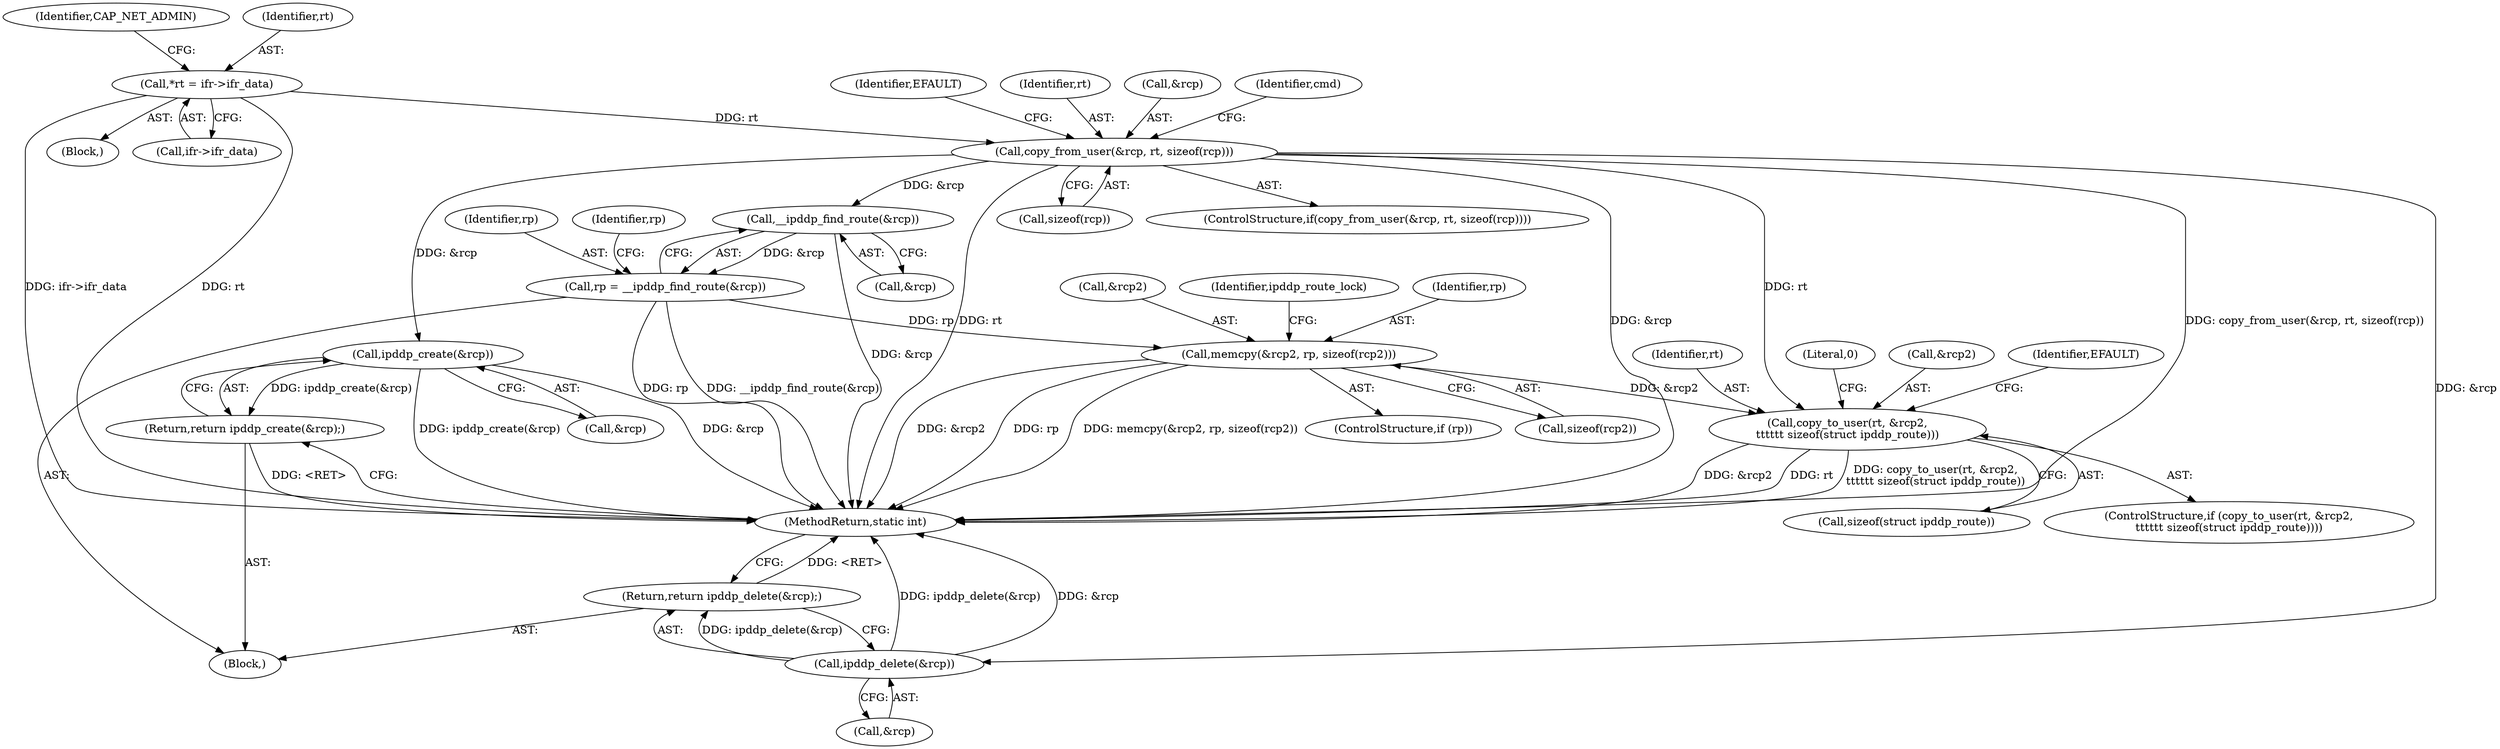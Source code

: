 digraph "1_linux_9824dfae5741275473a23a7ed5756c7b6efacc9d@API" {
"1000122" [label="(Call,copy_from_user(&rcp, rt, sizeof(rcp)))"];
"1000106" [label="(Call,*rt = ifr->ifr_data)"];
"1000136" [label="(Call,ipddp_create(&rcp))"];
"1000135" [label="(Return,return ipddp_create(&rcp);)"];
"1000145" [label="(Call,__ipddp_find_route(&rcp))"];
"1000143" [label="(Call,rp = __ipddp_find_route(&rcp))"];
"1000150" [label="(Call,memcpy(&rcp2, rp, sizeof(rcp2)))"];
"1000163" [label="(Call,copy_to_user(rt, &rcp2,\n\t\t\t\t\t\t sizeof(struct ipddp_route)))"];
"1000180" [label="(Call,ipddp_delete(&rcp))"];
"1000179" [label="(Return,return ipddp_delete(&rcp);)"];
"1000108" [label="(Call,ifr->ifr_data)"];
"1000130" [label="(Identifier,EFAULT)"];
"1000117" [label="(Identifier,CAP_NET_ADMIN)"];
"1000125" [label="(Identifier,rt)"];
"1000106" [label="(Call,*rt = ifr->ifr_data)"];
"1000145" [label="(Call,__ipddp_find_route(&rcp))"];
"1000179" [label="(Return,return ipddp_delete(&rcp);)"];
"1000163" [label="(Call,copy_to_user(rt, &rcp2,\n\t\t\t\t\t\t sizeof(struct ipddp_route)))"];
"1000151" [label="(Call,&rcp2)"];
"1000136" [label="(Call,ipddp_create(&rcp))"];
"1000167" [label="(Call,sizeof(struct ipddp_route))"];
"1000180" [label="(Call,ipddp_delete(&rcp))"];
"1000144" [label="(Identifier,rp)"];
"1000133" [label="(Block,)"];
"1000135" [label="(Return,return ipddp_create(&rcp);)"];
"1000173" [label="(Literal,0)"];
"1000123" [label="(Call,&rcp)"];
"1000137" [label="(Call,&rcp)"];
"1000187" [label="(MethodReturn,static int)"];
"1000150" [label="(Call,memcpy(&rcp2, rp, sizeof(rcp2)))"];
"1000165" [label="(Call,&rcp2)"];
"1000149" [label="(Identifier,rp)"];
"1000158" [label="(Identifier,ipddp_route_lock)"];
"1000107" [label="(Identifier,rt)"];
"1000181" [label="(Call,&rcp)"];
"1000148" [label="(ControlStructure,if (rp))"];
"1000171" [label="(Identifier,EFAULT)"];
"1000122" [label="(Call,copy_from_user(&rcp, rt, sizeof(rcp)))"];
"1000154" [label="(Call,sizeof(rcp2))"];
"1000143" [label="(Call,rp = __ipddp_find_route(&rcp))"];
"1000162" [label="(ControlStructure,if (copy_to_user(rt, &rcp2,\n\t\t\t\t\t\t sizeof(struct ipddp_route))))"];
"1000164" [label="(Identifier,rt)"];
"1000126" [label="(Call,sizeof(rcp))"];
"1000104" [label="(Block,)"];
"1000132" [label="(Identifier,cmd)"];
"1000146" [label="(Call,&rcp)"];
"1000153" [label="(Identifier,rp)"];
"1000121" [label="(ControlStructure,if(copy_from_user(&rcp, rt, sizeof(rcp))))"];
"1000122" -> "1000121"  [label="AST: "];
"1000122" -> "1000126"  [label="CFG: "];
"1000123" -> "1000122"  [label="AST: "];
"1000125" -> "1000122"  [label="AST: "];
"1000126" -> "1000122"  [label="AST: "];
"1000130" -> "1000122"  [label="CFG: "];
"1000132" -> "1000122"  [label="CFG: "];
"1000122" -> "1000187"  [label="DDG: rt"];
"1000122" -> "1000187"  [label="DDG: &rcp"];
"1000122" -> "1000187"  [label="DDG: copy_from_user(&rcp, rt, sizeof(rcp))"];
"1000106" -> "1000122"  [label="DDG: rt"];
"1000122" -> "1000136"  [label="DDG: &rcp"];
"1000122" -> "1000145"  [label="DDG: &rcp"];
"1000122" -> "1000163"  [label="DDG: rt"];
"1000122" -> "1000180"  [label="DDG: &rcp"];
"1000106" -> "1000104"  [label="AST: "];
"1000106" -> "1000108"  [label="CFG: "];
"1000107" -> "1000106"  [label="AST: "];
"1000108" -> "1000106"  [label="AST: "];
"1000117" -> "1000106"  [label="CFG: "];
"1000106" -> "1000187"  [label="DDG: ifr->ifr_data"];
"1000106" -> "1000187"  [label="DDG: rt"];
"1000136" -> "1000135"  [label="AST: "];
"1000136" -> "1000137"  [label="CFG: "];
"1000137" -> "1000136"  [label="AST: "];
"1000135" -> "1000136"  [label="CFG: "];
"1000136" -> "1000187"  [label="DDG: ipddp_create(&rcp)"];
"1000136" -> "1000187"  [label="DDG: &rcp"];
"1000136" -> "1000135"  [label="DDG: ipddp_create(&rcp)"];
"1000135" -> "1000133"  [label="AST: "];
"1000187" -> "1000135"  [label="CFG: "];
"1000135" -> "1000187"  [label="DDG: <RET>"];
"1000145" -> "1000143"  [label="AST: "];
"1000145" -> "1000146"  [label="CFG: "];
"1000146" -> "1000145"  [label="AST: "];
"1000143" -> "1000145"  [label="CFG: "];
"1000145" -> "1000187"  [label="DDG: &rcp"];
"1000145" -> "1000143"  [label="DDG: &rcp"];
"1000143" -> "1000133"  [label="AST: "];
"1000144" -> "1000143"  [label="AST: "];
"1000149" -> "1000143"  [label="CFG: "];
"1000143" -> "1000187"  [label="DDG: rp"];
"1000143" -> "1000187"  [label="DDG: __ipddp_find_route(&rcp)"];
"1000143" -> "1000150"  [label="DDG: rp"];
"1000150" -> "1000148"  [label="AST: "];
"1000150" -> "1000154"  [label="CFG: "];
"1000151" -> "1000150"  [label="AST: "];
"1000153" -> "1000150"  [label="AST: "];
"1000154" -> "1000150"  [label="AST: "];
"1000158" -> "1000150"  [label="CFG: "];
"1000150" -> "1000187"  [label="DDG: &rcp2"];
"1000150" -> "1000187"  [label="DDG: rp"];
"1000150" -> "1000187"  [label="DDG: memcpy(&rcp2, rp, sizeof(rcp2))"];
"1000150" -> "1000163"  [label="DDG: &rcp2"];
"1000163" -> "1000162"  [label="AST: "];
"1000163" -> "1000167"  [label="CFG: "];
"1000164" -> "1000163"  [label="AST: "];
"1000165" -> "1000163"  [label="AST: "];
"1000167" -> "1000163"  [label="AST: "];
"1000171" -> "1000163"  [label="CFG: "];
"1000173" -> "1000163"  [label="CFG: "];
"1000163" -> "1000187"  [label="DDG: &rcp2"];
"1000163" -> "1000187"  [label="DDG: rt"];
"1000163" -> "1000187"  [label="DDG: copy_to_user(rt, &rcp2,\n\t\t\t\t\t\t sizeof(struct ipddp_route))"];
"1000180" -> "1000179"  [label="AST: "];
"1000180" -> "1000181"  [label="CFG: "];
"1000181" -> "1000180"  [label="AST: "];
"1000179" -> "1000180"  [label="CFG: "];
"1000180" -> "1000187"  [label="DDG: &rcp"];
"1000180" -> "1000187"  [label="DDG: ipddp_delete(&rcp)"];
"1000180" -> "1000179"  [label="DDG: ipddp_delete(&rcp)"];
"1000179" -> "1000133"  [label="AST: "];
"1000187" -> "1000179"  [label="CFG: "];
"1000179" -> "1000187"  [label="DDG: <RET>"];
}
